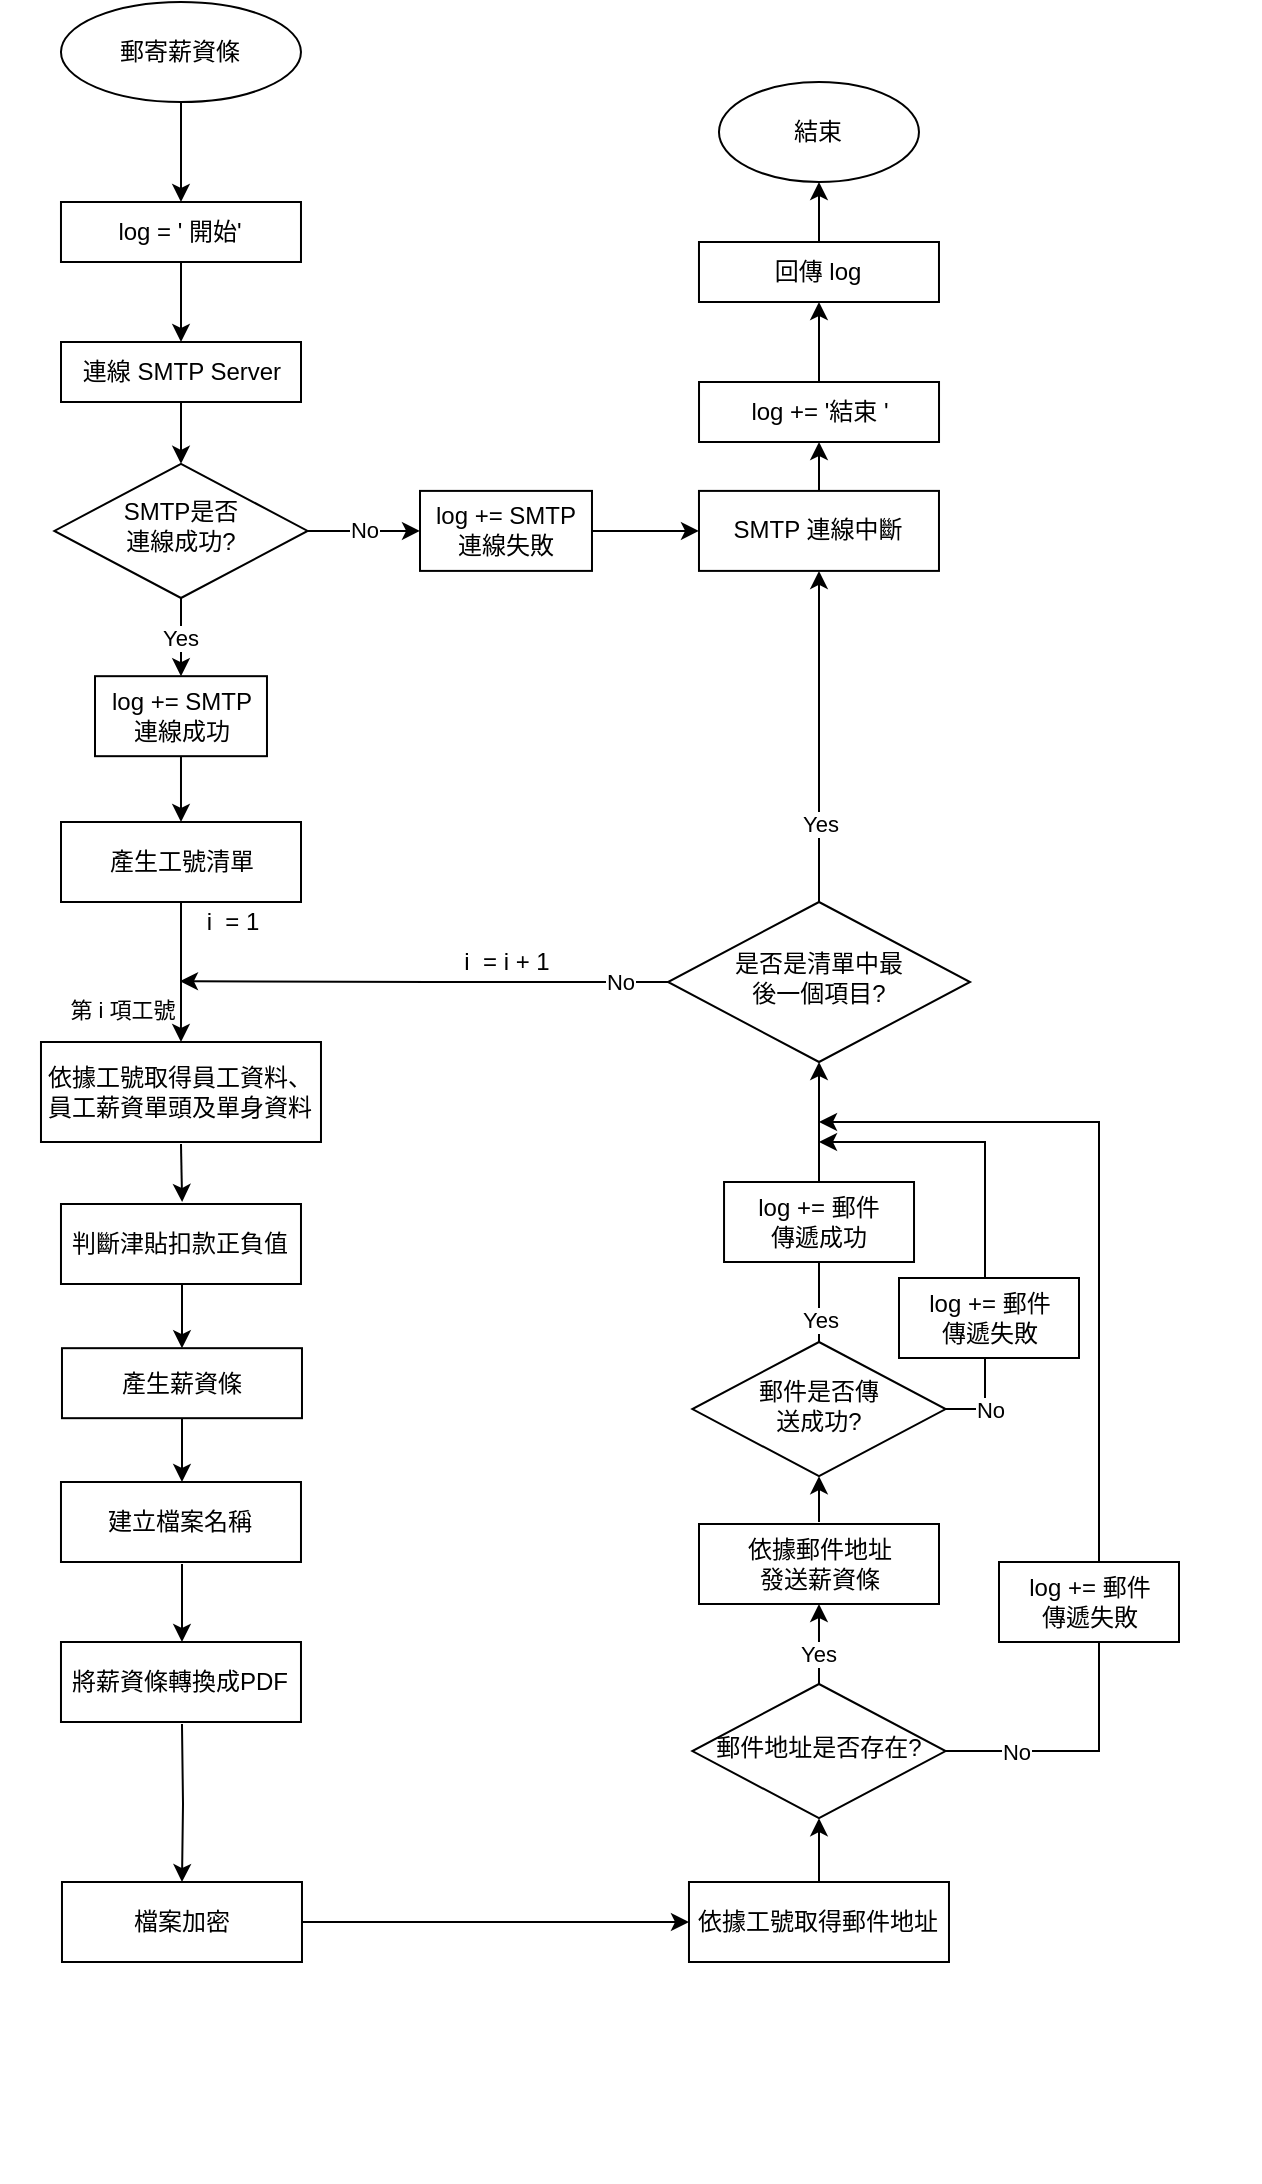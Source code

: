 <mxfile version="13.6.5">
    <diagram id="C5RBs43oDa-KdzZeNtuy" name="郵寄薪資單">
        <mxGraphModel dx="2471" dy="1023" grid="1" gridSize="10" guides="1" tooltips="1" connect="1" arrows="1" fold="1" page="1" pageScale="1" pageWidth="827" pageHeight="1169" math="0" shadow="0">
            <root>
                <mxCell id="WIyWlLk6GJQsqaUBKTNV-0"/>
                <mxCell id="WIyWlLk6GJQsqaUBKTNV-1" parent="WIyWlLk6GJQsqaUBKTNV-0"/>
                <mxCell id="174" value="" style="group" vertex="1" connectable="0" parent="WIyWlLk6GJQsqaUBKTNV-1">
                    <mxGeometry x="90" y="50" width="630" height="1090" as="geometry"/>
                </mxCell>
                <mxCell id="171" value="" style="group" vertex="1" connectable="0" parent="174">
                    <mxGeometry width="630" height="1090" as="geometry"/>
                </mxCell>
                <mxCell id="168" value="" style="group" vertex="1" connectable="0" parent="171">
                    <mxGeometry width="630" height="1090" as="geometry"/>
                </mxCell>
                <mxCell id="147" value="" style="group" parent="168" vertex="1" connectable="0">
                    <mxGeometry x="344.49" y="940" width="130" height="40" as="geometry"/>
                </mxCell>
                <mxCell id="90" value="依據工號取得郵件地址" style="rounded=0;whiteSpace=wrap;html=1;" parent="147" vertex="1">
                    <mxGeometry width="130" height="40" as="geometry"/>
                </mxCell>
                <mxCell id="154" value="i&amp;nbsp; = i + 1" style="text;html=1;align=center;verticalAlign=middle;resizable=0;points=[];autosize=1;" parent="168" vertex="1">
                    <mxGeometry x="222.99" y="470" width="60" height="20" as="geometry"/>
                </mxCell>
                <mxCell id="126" value="i&amp;nbsp; = 1" style="text;html=1;align=center;verticalAlign=middle;resizable=0;points=[];autosize=1;" parent="168" vertex="1">
                    <mxGeometry x="95.5" y="450" width="40" height="20" as="geometry"/>
                </mxCell>
                <mxCell id="Tq2fKF2mtne1d_FetfBo-112" value="" style="group" parent="168" vertex="1" connectable="0">
                    <mxGeometry y="40" width="630" height="1050" as="geometry"/>
                </mxCell>
                <mxCell id="zVFIk7WlDwLkc0LG16KC-0" value="郵寄薪資條" style="ellipse;whiteSpace=wrap;html=1;" parent="168" vertex="1">
                    <mxGeometry x="30.49" width="120" height="50" as="geometry"/>
                </mxCell>
                <mxCell id="49" value="SMTP是否&lt;br&gt;連線成功?" style="rhombus;whiteSpace=wrap;html=1;shadow=0;fontFamily=Helvetica;fontSize=12;align=center;strokeWidth=1;spacing=6;spacingTop=-4;" parent="168" vertex="1">
                    <mxGeometry x="27.18" y="230.91" width="126.63" height="67.09" as="geometry"/>
                </mxCell>
                <mxCell id="84" value="連線 SMTP Server" style="rounded=0;whiteSpace=wrap;html=1;" parent="168" vertex="1">
                    <mxGeometry x="30.5" y="170" width="120" height="30" as="geometry"/>
                </mxCell>
                <mxCell id="118" style="edgeStyle=orthogonalEdgeStyle;rounded=0;orthogonalLoop=1;jettySize=auto;html=1;exitX=0.5;exitY=1;exitDx=0;exitDy=0;entryX=0.5;entryY=0;entryDx=0;entryDy=0;" parent="168" source="162" target="84" edge="1">
                    <mxGeometry relative="1" as="geometry"/>
                </mxCell>
                <mxCell id="121" style="edgeStyle=orthogonalEdgeStyle;rounded=0;orthogonalLoop=1;jettySize=auto;html=1;exitX=0.5;exitY=1;exitDx=0;exitDy=0;entryX=0.5;entryY=0;entryDx=0;entryDy=0;" parent="168" source="84" target="49" edge="1">
                    <mxGeometry relative="1" as="geometry"/>
                </mxCell>
                <mxCell id="89" value="&lt;span&gt;產生工號清單&lt;/span&gt;" style="rounded=0;whiteSpace=wrap;html=1;" parent="168" vertex="1">
                    <mxGeometry x="30.5" y="410" width="120" height="40" as="geometry"/>
                </mxCell>
                <mxCell id="100" value="log += SMTP&lt;br&gt;連線失敗" style="rounded=0;whiteSpace=wrap;html=1;" parent="168" vertex="1">
                    <mxGeometry x="210" y="244.45" width="85.99" height="40" as="geometry"/>
                </mxCell>
                <mxCell id="131" value="No" style="edgeStyle=orthogonalEdgeStyle;rounded=0;orthogonalLoop=1;jettySize=auto;html=1;exitX=1;exitY=0.5;exitDx=0;exitDy=0;entryX=0;entryY=0.5;entryDx=0;entryDy=0;" parent="168" source="49" target="100" edge="1">
                    <mxGeometry relative="1" as="geometry"/>
                </mxCell>
                <mxCell id="101" value="log += SMTP&lt;br&gt;連線成功" style="rounded=0;whiteSpace=wrap;html=1;" parent="168" vertex="1">
                    <mxGeometry x="47.5" y="337.09" width="85.99" height="40" as="geometry"/>
                </mxCell>
                <mxCell id="124" value="Yes" style="edgeStyle=orthogonalEdgeStyle;rounded=0;orthogonalLoop=1;jettySize=auto;html=1;exitX=0.5;exitY=1;exitDx=0;exitDy=0;entryX=0.5;entryY=0;entryDx=0;entryDy=0;" parent="168" source="49" target="101" edge="1">
                    <mxGeometry relative="1" as="geometry"/>
                </mxCell>
                <mxCell id="125" style="edgeStyle=orthogonalEdgeStyle;rounded=0;orthogonalLoop=1;jettySize=auto;html=1;exitX=0.5;exitY=1;exitDx=0;exitDy=0;entryX=0.5;entryY=0;entryDx=0;entryDy=0;" parent="168" source="101" target="89" edge="1">
                    <mxGeometry relative="1" as="geometry"/>
                </mxCell>
                <mxCell id="14" value="&lt;span style=&quot;font-size: 11px&quot;&gt;&lt;br&gt;第 i 項工號&lt;/span&gt;" style="text;html=1;align=center;verticalAlign=middle;resizable=0;points=[];autosize=1;" parent="168" vertex="1">
                    <mxGeometry x="25.5" y="481" width="70" height="30" as="geometry"/>
                </mxCell>
                <mxCell id="23" value="結束" style="ellipse;whiteSpace=wrap;html=1;" parent="168" vertex="1">
                    <mxGeometry x="359.49" y="40.0" width="100" height="50" as="geometry"/>
                </mxCell>
                <mxCell id="29" value="是否是清單中最&lt;br&gt;後一個項目?" style="rhombus;whiteSpace=wrap;html=1;shadow=0;fontFamily=Helvetica;fontSize=12;align=center;strokeWidth=1;spacing=6;spacingTop=-4;" parent="168" vertex="1">
                    <mxGeometry x="334.01" y="450" width="151" height="80" as="geometry"/>
                </mxCell>
                <mxCell id="153" value="No" style="edgeStyle=orthogonalEdgeStyle;rounded=0;orthogonalLoop=1;jettySize=auto;html=1;exitX=0;exitY=0.5;exitDx=0;exitDy=0;entryX=0.921;entryY=0.286;entryDx=0;entryDy=0;entryPerimeter=0;" parent="168" source="29" target="14" edge="1">
                    <mxGeometry x="-0.025" y="-95" relative="1" as="geometry">
                        <Array as="points">
                            <mxPoint x="215" y="490"/>
                        </Array>
                        <mxPoint x="95" y="95" as="offset"/>
                    </mxGeometry>
                </mxCell>
                <mxCell id="33" style="edgeStyle=orthogonalEdgeStyle;rounded=0;orthogonalLoop=1;jettySize=auto;html=1;exitX=0.5;exitY=0;exitDx=0;exitDy=0;entryX=0.5;entryY=1;entryDx=0;entryDy=0;" parent="168" source="61" target="29" edge="1">
                    <mxGeometry relative="1" as="geometry"/>
                </mxCell>
                <mxCell id="64" value="Yes" style="edgeLabel;html=1;align=center;verticalAlign=middle;resizable=0;points=[];" parent="33" vertex="1" connectable="0">
                    <mxGeometry x="0.772" y="-1" relative="1" as="geometry">
                        <mxPoint x="-1.02" y="112.29" as="offset"/>
                    </mxGeometry>
                </mxCell>
                <mxCell id="66" value="No" style="edgeStyle=orthogonalEdgeStyle;rounded=0;orthogonalLoop=1;jettySize=auto;html=1;exitX=1;exitY=0.5;exitDx=0;exitDy=0;" parent="168" source="15" edge="1">
                    <mxGeometry x="-0.866" relative="1" as="geometry">
                        <mxPoint x="409.5" y="560" as="targetPoint"/>
                        <Array as="points">
                            <mxPoint x="549.5" y="875"/>
                            <mxPoint x="549.5" y="560"/>
                        </Array>
                        <mxPoint as="offset"/>
                    </mxGeometry>
                </mxCell>
                <mxCell id="15" value="郵件地址是否存在?" style="rhombus;whiteSpace=wrap;html=1;shadow=0;fontFamily=Helvetica;fontSize=12;align=center;strokeWidth=1;spacing=6;spacingTop=-4;" parent="168" vertex="1">
                    <mxGeometry x="346.18" y="841" width="126.63" height="67.09" as="geometry"/>
                </mxCell>
                <mxCell id="150" style="edgeStyle=orthogonalEdgeStyle;rounded=0;orthogonalLoop=1;jettySize=auto;html=1;exitX=0.5;exitY=0;exitDx=0;exitDy=0;entryX=0.5;entryY=1;entryDx=0;entryDy=0;" parent="168" source="90" target="15" edge="1">
                    <mxGeometry relative="1" as="geometry"/>
                </mxCell>
                <mxCell id="20" value="Yes" style="edgeStyle=orthogonalEdgeStyle;rounded=0;orthogonalLoop=1;jettySize=auto;html=1;exitX=0.5;exitY=0;exitDx=0;exitDy=0;entryX=0.5;entryY=1;entryDx=0;entryDy=0;" parent="168" source="15" edge="1">
                    <mxGeometry x="-0.262" relative="1" as="geometry">
                        <mxPoint x="409.49" y="801" as="targetPoint"/>
                        <mxPoint as="offset"/>
                    </mxGeometry>
                </mxCell>
                <mxCell id="61" value="郵件是否傳&lt;br&gt;送成功?" style="rhombus;whiteSpace=wrap;html=1;shadow=0;fontFamily=Helvetica;fontSize=12;align=center;strokeWidth=1;spacing=6;spacingTop=-4;" parent="168" vertex="1">
                    <mxGeometry x="346.19" y="670" width="126.63" height="67.09" as="geometry"/>
                </mxCell>
                <mxCell id="67" style="edgeStyle=orthogonalEdgeStyle;rounded=0;orthogonalLoop=1;jettySize=auto;html=1;exitX=0.5;exitY=0;exitDx=0;exitDy=0;entryX=0.5;entryY=1;entryDx=0;entryDy=0;" parent="168" target="61" edge="1">
                    <mxGeometry relative="1" as="geometry">
                        <mxPoint x="409.49" y="760" as="sourcePoint"/>
                        <mxPoint x="409.5" y="545" as="targetPoint"/>
                    </mxGeometry>
                </mxCell>
                <mxCell id="91" value="&lt;span&gt;依據郵件地址&lt;/span&gt;&lt;br&gt;&lt;span&gt;發送薪資條&lt;/span&gt;" style="rounded=0;whiteSpace=wrap;html=1;" parent="168" vertex="1">
                    <mxGeometry x="349.5" y="761" width="120" height="40" as="geometry"/>
                </mxCell>
                <mxCell id="161" style="edgeStyle=orthogonalEdgeStyle;rounded=0;orthogonalLoop=1;jettySize=auto;html=1;exitX=0.5;exitY=0;exitDx=0;exitDy=0;entryX=0.5;entryY=1;entryDx=0;entryDy=0;" parent="168" source="166" target="23" edge="1">
                    <mxGeometry relative="1" as="geometry"/>
                </mxCell>
                <mxCell id="92" value="SMTP 連線中斷" style="rounded=0;whiteSpace=wrap;html=1;" parent="168" vertex="1">
                    <mxGeometry x="349.49" y="244.45" width="120" height="40" as="geometry"/>
                </mxCell>
                <mxCell id="160" style="edgeStyle=orthogonalEdgeStyle;rounded=0;orthogonalLoop=1;jettySize=auto;html=1;exitX=1;exitY=0.5;exitDx=0;exitDy=0;entryX=0;entryY=0.5;entryDx=0;entryDy=0;" parent="168" source="100" target="92" edge="1">
                    <mxGeometry relative="1" as="geometry"/>
                </mxCell>
                <mxCell id="52" value="Yes" style="edgeStyle=orthogonalEdgeStyle;rounded=0;orthogonalLoop=1;jettySize=auto;html=1;exitX=0.5;exitY=0;exitDx=0;exitDy=0;entryX=0.5;entryY=1;entryDx=0;entryDy=0;" parent="168" source="29" target="92" edge="1">
                    <mxGeometry x="-0.531" relative="1" as="geometry">
                        <mxPoint as="offset"/>
                        <mxPoint x="409.5" y="401" as="targetPoint"/>
                    </mxGeometry>
                </mxCell>
                <mxCell id="94" value="log += 郵件&lt;br&gt;傳遞成功" style="rounded=0;whiteSpace=wrap;html=1;" parent="168" vertex="1">
                    <mxGeometry x="362.02" y="590" width="94.99" height="40" as="geometry"/>
                </mxCell>
                <mxCell id="96" style="edgeStyle=orthogonalEdgeStyle;rounded=0;orthogonalLoop=1;jettySize=auto;html=1;exitX=1;exitY=0.5;exitDx=0;exitDy=0;" parent="168" source="61" edge="1">
                    <mxGeometry relative="1" as="geometry">
                        <mxPoint x="409.5" y="570" as="targetPoint"/>
                        <Array as="points">
                            <mxPoint x="492.5" y="704"/>
                            <mxPoint x="492.5" y="570"/>
                            <mxPoint x="409.5" y="570"/>
                        </Array>
                    </mxGeometry>
                </mxCell>
                <mxCell id="98" value="No" style="edgeLabel;html=1;align=center;verticalAlign=middle;resizable=0;points=[];" parent="96" vertex="1" connectable="0">
                    <mxGeometry x="-0.833" y="7" relative="1" as="geometry">
                        <mxPoint x="9" y="0.36" as="offset"/>
                    </mxGeometry>
                </mxCell>
                <mxCell id="97" value="log += 郵件&lt;br&gt;傳遞失敗" style="rounded=0;whiteSpace=wrap;html=1;" parent="168" vertex="1">
                    <mxGeometry x="449.5" y="638" width="90" height="40" as="geometry"/>
                </mxCell>
                <mxCell id="99" value="log += 郵件&lt;br&gt;傳遞失敗" style="rounded=0;whiteSpace=wrap;html=1;" parent="168" vertex="1">
                    <mxGeometry x="499.5" y="780" width="90" height="40" as="geometry"/>
                </mxCell>
                <mxCell id="FKV-xtnJU6xLtMLIbOXM-29" value="" style="edgeStyle=orthogonalEdgeStyle;rounded=0;orthogonalLoop=1;jettySize=auto;html=1;" parent="168" edge="1">
                    <mxGeometry relative="1" as="geometry">
                        <mxPoint x="90.49" y="571" as="sourcePoint"/>
                        <mxPoint x="91.061" y="600" as="targetPoint"/>
                    </mxGeometry>
                </mxCell>
                <mxCell id="FKV-xtnJU6xLtMLIbOXM-31" style="edgeStyle=orthogonalEdgeStyle;rounded=0;orthogonalLoop=1;jettySize=auto;html=1;exitX=0.5;exitY=1;exitDx=0;exitDy=0;entryX=0.5;entryY=0;entryDx=0;entryDy=0;" parent="168" target="75" edge="1">
                    <mxGeometry relative="1" as="geometry">
                        <mxPoint x="90.99" y="641" as="sourcePoint"/>
                        <mxPoint x="90.99" y="664" as="targetPoint"/>
                    </mxGeometry>
                </mxCell>
                <mxCell id="FKV-xtnJU6xLtMLIbOXM-35" style="edgeStyle=orthogonalEdgeStyle;rounded=0;orthogonalLoop=1;jettySize=auto;html=1;exitX=0.5;exitY=1;exitDx=0;exitDy=0;entryX=0.5;entryY=0;entryDx=0;entryDy=0;" parent="168" target="80" edge="1">
                    <mxGeometry relative="1" as="geometry">
                        <mxPoint x="90.99" y="861" as="sourcePoint"/>
                        <mxPoint x="90.99" y="900" as="targetPoint"/>
                    </mxGeometry>
                </mxCell>
                <mxCell id="FKV-xtnJU6xLtMLIbOXM-33" style="edgeStyle=orthogonalEdgeStyle;rounded=0;orthogonalLoop=1;jettySize=auto;html=1;exitX=0.5;exitY=1;exitDx=0;exitDy=0;entryX=0.5;entryY=0;entryDx=0;entryDy=0;" parent="168" edge="1">
                    <mxGeometry relative="1" as="geometry">
                        <mxPoint x="90.99" y="781" as="sourcePoint"/>
                        <mxPoint x="90.99" y="820" as="targetPoint"/>
                    </mxGeometry>
                </mxCell>
                <mxCell id="1wFqCfojVXi2rWnY2ndf-12" style="edgeStyle=orthogonalEdgeStyle;rounded=0;orthogonalLoop=1;jettySize=auto;html=1;exitX=0.5;exitY=1;exitDx=0;exitDy=0;entryX=0.5;entryY=0;entryDx=0;entryDy=0;" parent="168" edge="1">
                    <mxGeometry relative="1" as="geometry">
                        <mxPoint x="90.99" y="705" as="sourcePoint"/>
                        <mxPoint x="90.99" y="740" as="targetPoint"/>
                    </mxGeometry>
                </mxCell>
                <mxCell id="73" value="&lt;span&gt;依據工號取得員工資料、員工薪資單頭及單身資料&lt;/span&gt;" style="rounded=0;whiteSpace=wrap;html=1;" parent="168" vertex="1">
                    <mxGeometry x="20.49" y="520" width="140" height="50" as="geometry"/>
                </mxCell>
                <mxCell id="157" style="edgeStyle=orthogonalEdgeStyle;rounded=0;orthogonalLoop=1;jettySize=auto;html=1;exitX=0.5;exitY=1;exitDx=0;exitDy=0;entryX=0.5;entryY=0;entryDx=0;entryDy=0;" parent="168" source="89" target="73" edge="1">
                    <mxGeometry relative="1" as="geometry"/>
                </mxCell>
                <mxCell id="74" value="&lt;span&gt;判斷津貼扣款正負值&lt;/span&gt;" style="rounded=0;whiteSpace=wrap;html=1;" parent="168" vertex="1">
                    <mxGeometry x="30.49" y="601" width="120" height="40" as="geometry"/>
                </mxCell>
                <mxCell id="75" value="&lt;span&gt;產生薪資條&lt;/span&gt;" style="rounded=0;whiteSpace=wrap;html=1;" parent="168" vertex="1">
                    <mxGeometry x="30.99" y="673.09" width="120" height="35" as="geometry"/>
                </mxCell>
                <mxCell id="78" value="&lt;span&gt;建立檔案名稱&lt;/span&gt;" style="rounded=0;whiteSpace=wrap;html=1;" parent="168" vertex="1">
                    <mxGeometry x="30.49" y="740" width="120" height="40" as="geometry"/>
                </mxCell>
                <mxCell id="79" value="將薪資條轉換成PDF" style="rounded=0;whiteSpace=wrap;html=1;" parent="168" vertex="1">
                    <mxGeometry x="30.49" y="820" width="120" height="40" as="geometry"/>
                </mxCell>
                <mxCell id="80" value="&lt;span&gt;檔案加密&lt;/span&gt;" style="rounded=0;whiteSpace=wrap;html=1;" parent="168" vertex="1">
                    <mxGeometry x="30.99" y="940" width="120" height="40" as="geometry"/>
                </mxCell>
                <mxCell id="141" style="edgeStyle=orthogonalEdgeStyle;rounded=0;orthogonalLoop=1;jettySize=auto;html=1;exitX=1;exitY=0.5;exitDx=0;exitDy=0;entryX=0;entryY=0.5;entryDx=0;entryDy=0;" parent="168" source="80" target="90" edge="1">
                    <mxGeometry relative="1" as="geometry"/>
                </mxCell>
                <mxCell id="162" value="log = ' 開始'" style="rounded=0;whiteSpace=wrap;html=1;" vertex="1" parent="168">
                    <mxGeometry x="30.49" y="100" width="120" height="30" as="geometry"/>
                </mxCell>
                <mxCell id="163" style="edgeStyle=orthogonalEdgeStyle;rounded=0;orthogonalLoop=1;jettySize=auto;html=1;exitX=0.5;exitY=1;exitDx=0;exitDy=0;entryX=0.5;entryY=0;entryDx=0;entryDy=0;" edge="1" parent="168" source="zVFIk7WlDwLkc0LG16KC-0" target="162">
                    <mxGeometry relative="1" as="geometry">
                        <mxPoint x="90.49" y="50" as="sourcePoint"/>
                        <mxPoint x="90.5" y="170" as="targetPoint"/>
                    </mxGeometry>
                </mxCell>
                <mxCell id="164" value="log += '結束 '" style="rounded=0;whiteSpace=wrap;html=1;" vertex="1" parent="168">
                    <mxGeometry x="349.51" y="190" width="120" height="30" as="geometry"/>
                </mxCell>
                <mxCell id="165" style="edgeStyle=orthogonalEdgeStyle;rounded=0;orthogonalLoop=1;jettySize=auto;html=1;exitX=0.5;exitY=0;exitDx=0;exitDy=0;entryX=0.5;entryY=1;entryDx=0;entryDy=0;" edge="1" parent="168" source="92" target="164">
                    <mxGeometry relative="1" as="geometry">
                        <mxPoint x="409.49" y="244.45" as="sourcePoint"/>
                        <mxPoint x="409.49" y="130" as="targetPoint"/>
                    </mxGeometry>
                </mxCell>
                <mxCell id="166" value="回傳 log" style="rounded=0;whiteSpace=wrap;html=1;" vertex="1" parent="168">
                    <mxGeometry x="349.49" y="120" width="120" height="30" as="geometry"/>
                </mxCell>
                <mxCell id="167" style="edgeStyle=orthogonalEdgeStyle;rounded=0;orthogonalLoop=1;jettySize=auto;html=1;exitX=0.5;exitY=0;exitDx=0;exitDy=0;entryX=0.5;entryY=1;entryDx=0;entryDy=0;" edge="1" parent="168" source="164" target="166">
                    <mxGeometry relative="1" as="geometry">
                        <mxPoint x="409.51" y="180" as="sourcePoint"/>
                        <mxPoint x="409.49" y="100" as="targetPoint"/>
                    </mxGeometry>
                </mxCell>
            </root>
        </mxGraphModel>
    </diagram>
</mxfile>